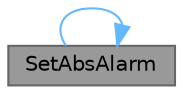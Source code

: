 digraph "SetAbsAlarm"
{
 // LATEX_PDF_SIZE
  bgcolor="transparent";
  edge [fontname=Helvetica,fontsize=10,labelfontname=Helvetica,labelfontsize=10];
  node [fontname=Helvetica,fontsize=10,shape=box,height=0.2,width=0.4];
  rankdir="LR";
  Node1 [id="Node000001",label="SetAbsAlarm",height=0.2,width=0.4,color="gray40", fillcolor="grey60", style="filled", fontcolor="black",tooltip="Arm the alarm based on a absolute counter value."];
  Node1 -> Node1 [id="edge1_Node000001_Node000001",color="steelblue1",style="solid",tooltip=" "];
}
